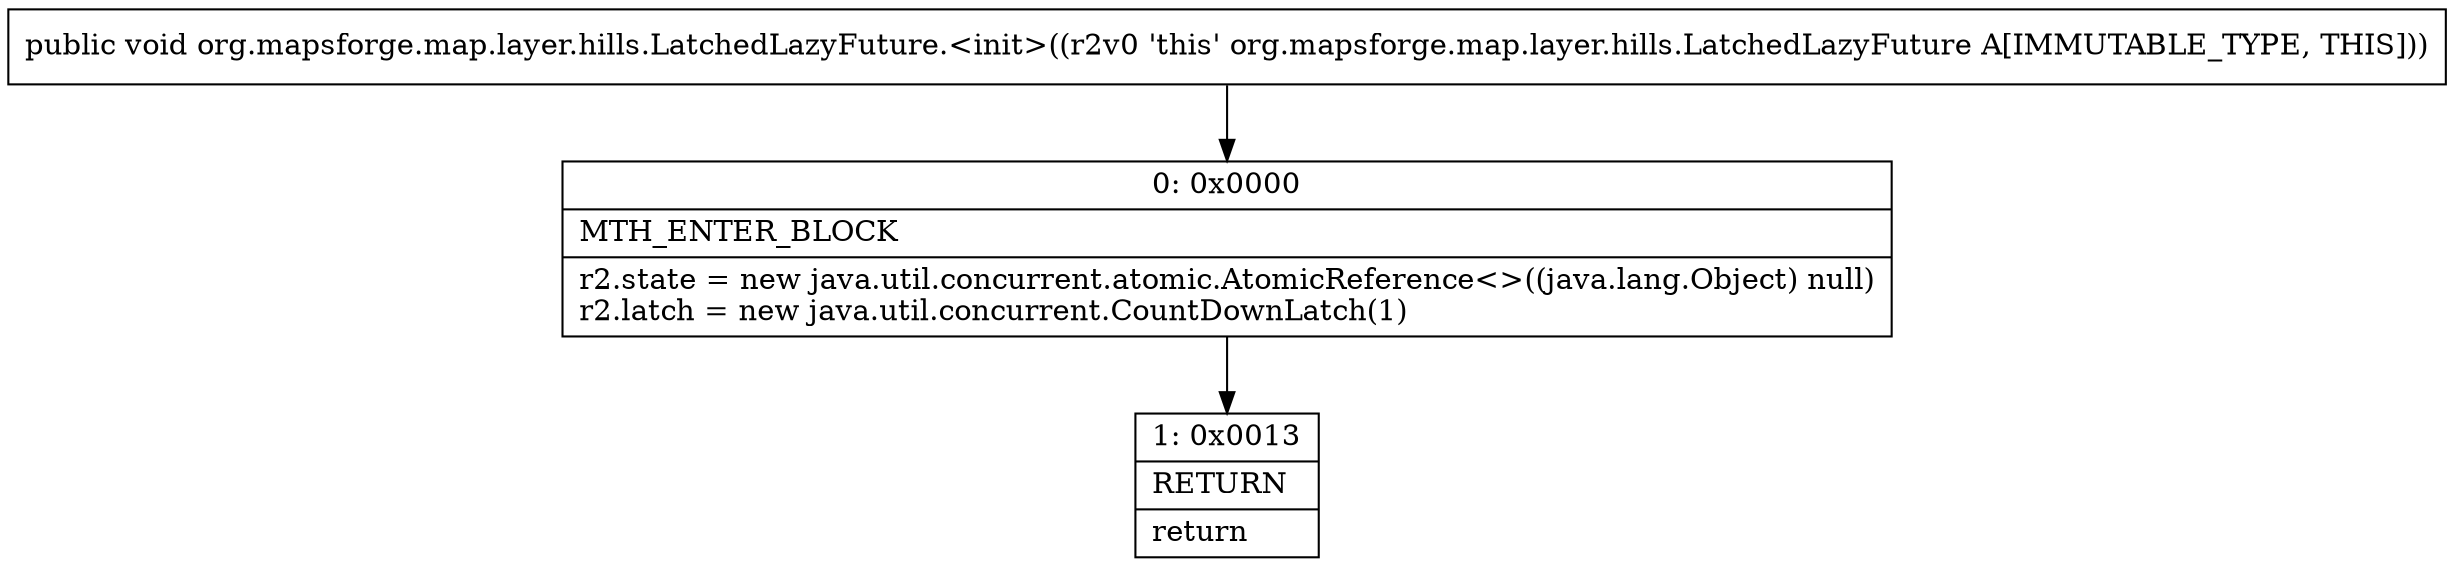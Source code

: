 digraph "CFG fororg.mapsforge.map.layer.hills.LatchedLazyFuture.\<init\>()V" {
Node_0 [shape=record,label="{0\:\ 0x0000|MTH_ENTER_BLOCK\l|r2.state = new java.util.concurrent.atomic.AtomicReference\<\>((java.lang.Object) null)\lr2.latch = new java.util.concurrent.CountDownLatch(1)\l}"];
Node_1 [shape=record,label="{1\:\ 0x0013|RETURN\l|return\l}"];
MethodNode[shape=record,label="{public void org.mapsforge.map.layer.hills.LatchedLazyFuture.\<init\>((r2v0 'this' org.mapsforge.map.layer.hills.LatchedLazyFuture A[IMMUTABLE_TYPE, THIS])) }"];
MethodNode -> Node_0;
Node_0 -> Node_1;
}

